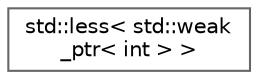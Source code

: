 digraph "类继承关系图"
{
 // LATEX_PDF_SIZE
  bgcolor="transparent";
  edge [fontname=Helvetica,fontsize=10,labelfontname=Helvetica,labelfontsize=10];
  node [fontname=Helvetica,fontsize=10,shape=box,height=0.2,width=0.4];
  rankdir="LR";
  Node0 [id="Node000000",label="std::less\< std::weak\l_ptr\< int \> \>",height=0.2,width=0.4,color="grey40", fillcolor="white", style="filled",URL="$structstd_1_1less_3_01std_1_1weak__ptr_3_01int_01_4_01_4.html",tooltip=" "];
}
